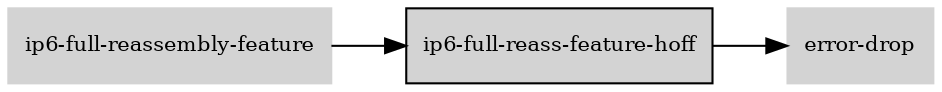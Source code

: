 digraph "ip6_full_reass_feature_hoff_subgraph" {
  rankdir=LR;
  node [shape=box, style=filled, fontsize=10, color=lightgray, fontcolor=black, fillcolor=lightgray];
  "ip6-full-reass-feature-hoff" [color=black, fontcolor=black, fillcolor=lightgray];
  edge [fontsize=8];
  "ip6-full-reass-feature-hoff" -> "error-drop";
  "ip6-full-reassembly-feature" -> "ip6-full-reass-feature-hoff";
}
